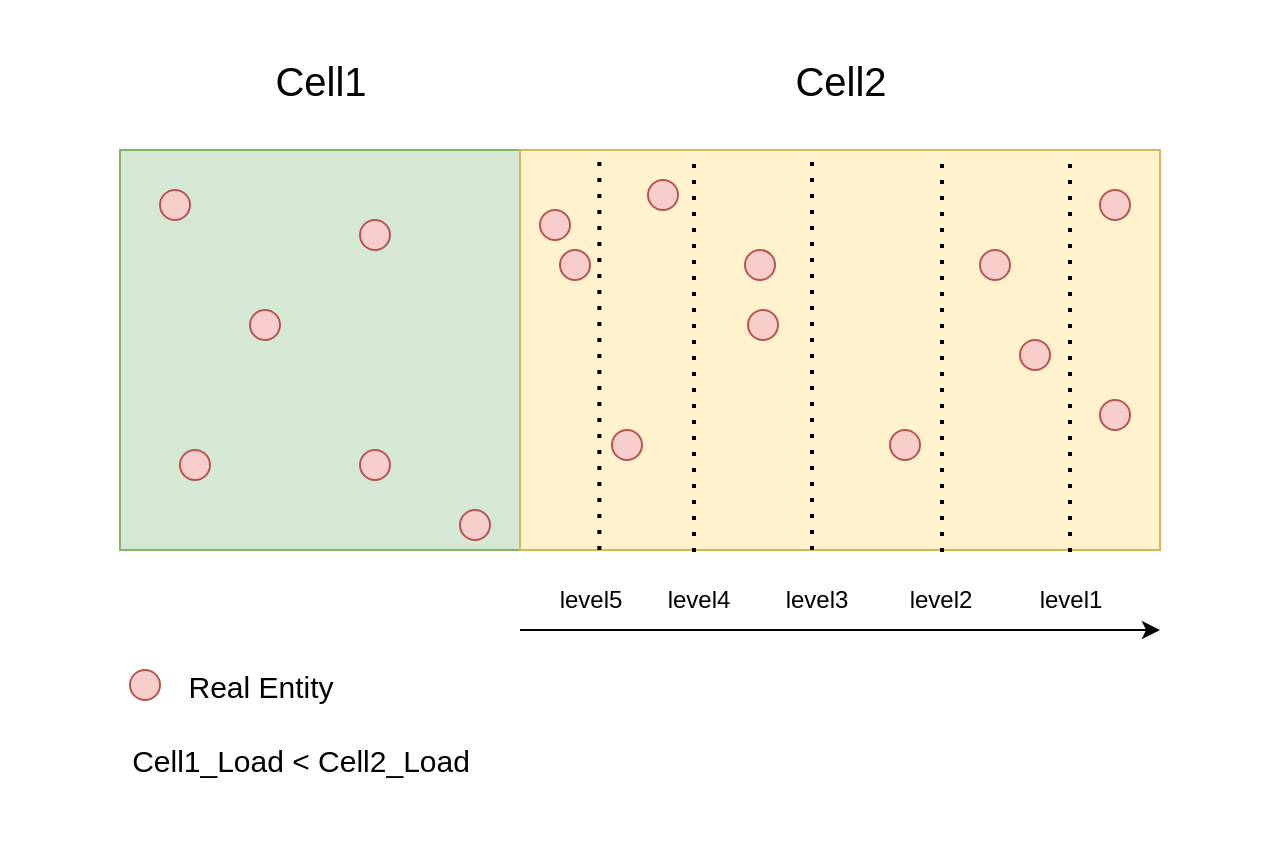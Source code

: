 <mxfile version="24.6.2" type="github">
  <diagram name="第 1 页" id="FwQGh0M6uO-ZrZ7qa3tF">
    <mxGraphModel dx="1213" dy="746" grid="1" gridSize="10" guides="1" tooltips="1" connect="1" arrows="1" fold="1" page="1" pageScale="1" pageWidth="827" pageHeight="1169" math="0" shadow="0">
      <root>
        <mxCell id="0" />
        <mxCell id="1" parent="0" />
        <mxCell id="5wqm_s9_9scMqihxWxxf-1" value="" style="rounded=0;whiteSpace=wrap;html=1;fillColor=#d5e8d4;strokeColor=#82b366;" vertex="1" parent="1">
          <mxGeometry x="160" y="280" width="200" height="200" as="geometry" />
        </mxCell>
        <mxCell id="5wqm_s9_9scMqihxWxxf-2" value="" style="rounded=0;whiteSpace=wrap;html=1;fillColor=#fff2cc;strokeColor=#d6b656;" vertex="1" parent="1">
          <mxGeometry x="360" y="280" width="320" height="200" as="geometry" />
        </mxCell>
        <mxCell id="5wqm_s9_9scMqihxWxxf-3" value="Cell1" style="text;html=1;align=center;verticalAlign=middle;resizable=0;points=[];autosize=1;strokeColor=none;fillColor=none;fontSize=20;" vertex="1" parent="1">
          <mxGeometry x="225" y="225" width="70" height="40" as="geometry" />
        </mxCell>
        <mxCell id="5wqm_s9_9scMqihxWxxf-4" value="Cell2" style="text;html=1;align=center;verticalAlign=middle;resizable=0;points=[];autosize=1;strokeColor=none;fillColor=none;fontSize=20;" vertex="1" parent="1">
          <mxGeometry x="485" y="225" width="70" height="40" as="geometry" />
        </mxCell>
        <mxCell id="5wqm_s9_9scMqihxWxxf-5" value="" style="endArrow=none;dashed=1;html=1;dashPattern=1 3;strokeWidth=2;rounded=0;entryX=0.124;entryY=0.002;entryDx=0;entryDy=0;entryPerimeter=0;exitX=0.124;exitY=1;exitDx=0;exitDy=0;exitPerimeter=0;" edge="1" parent="1" source="5wqm_s9_9scMqihxWxxf-2" target="5wqm_s9_9scMqihxWxxf-2">
          <mxGeometry width="50" height="50" relative="1" as="geometry">
            <mxPoint x="400" y="440" as="sourcePoint" />
            <mxPoint x="440" y="490" as="targetPoint" />
          </mxGeometry>
        </mxCell>
        <mxCell id="5wqm_s9_9scMqihxWxxf-6" value="" style="endArrow=none;dashed=1;html=1;dashPattern=1 3;strokeWidth=2;rounded=0;entryX=0.124;entryY=0.002;entryDx=0;entryDy=0;entryPerimeter=0;" edge="1" parent="1">
          <mxGeometry width="50" height="50" relative="1" as="geometry">
            <mxPoint x="447" y="481" as="sourcePoint" />
            <mxPoint x="447" y="281" as="targetPoint" />
          </mxGeometry>
        </mxCell>
        <mxCell id="5wqm_s9_9scMqihxWxxf-7" value="" style="endArrow=none;dashed=1;html=1;dashPattern=1 3;strokeWidth=2;rounded=0;entryX=0.124;entryY=0.002;entryDx=0;entryDy=0;entryPerimeter=0;" edge="1" parent="1">
          <mxGeometry width="50" height="50" relative="1" as="geometry">
            <mxPoint x="506" y="480" as="sourcePoint" />
            <mxPoint x="506" y="280" as="targetPoint" />
          </mxGeometry>
        </mxCell>
        <mxCell id="5wqm_s9_9scMqihxWxxf-8" value="" style="endArrow=none;dashed=1;html=1;dashPattern=1 3;strokeWidth=2;rounded=0;entryX=0.124;entryY=0.002;entryDx=0;entryDy=0;entryPerimeter=0;" edge="1" parent="1">
          <mxGeometry width="50" height="50" relative="1" as="geometry">
            <mxPoint x="571" y="481" as="sourcePoint" />
            <mxPoint x="571" y="281" as="targetPoint" />
          </mxGeometry>
        </mxCell>
        <mxCell id="5wqm_s9_9scMqihxWxxf-9" value="" style="endArrow=none;dashed=1;html=1;dashPattern=1 3;strokeWidth=2;rounded=0;entryX=0.124;entryY=0.002;entryDx=0;entryDy=0;entryPerimeter=0;" edge="1" parent="1">
          <mxGeometry width="50" height="50" relative="1" as="geometry">
            <mxPoint x="635" y="481" as="sourcePoint" />
            <mxPoint x="635" y="281" as="targetPoint" />
          </mxGeometry>
        </mxCell>
        <mxCell id="5wqm_s9_9scMqihxWxxf-10" value="level5" style="text;html=1;align=center;verticalAlign=middle;resizable=0;points=[];autosize=1;strokeColor=none;fillColor=none;" vertex="1" parent="1">
          <mxGeometry x="370" y="490" width="50" height="30" as="geometry" />
        </mxCell>
        <mxCell id="5wqm_s9_9scMqihxWxxf-11" value="level4" style="text;html=1;align=center;verticalAlign=middle;resizable=0;points=[];autosize=1;strokeColor=none;fillColor=none;" vertex="1" parent="1">
          <mxGeometry x="424" y="490" width="50" height="30" as="geometry" />
        </mxCell>
        <mxCell id="5wqm_s9_9scMqihxWxxf-12" value="" style="ellipse;whiteSpace=wrap;html=1;aspect=fixed;fillColor=#f8cecc;strokeColor=#b85450;" vertex="1" parent="1">
          <mxGeometry x="370" y="310" width="15" height="15" as="geometry" />
        </mxCell>
        <mxCell id="5wqm_s9_9scMqihxWxxf-13" value="" style="ellipse;whiteSpace=wrap;html=1;aspect=fixed;fillColor=#f8cecc;strokeColor=#b85450;" vertex="1" parent="1">
          <mxGeometry x="380" y="330" width="15" height="15" as="geometry" />
        </mxCell>
        <mxCell id="5wqm_s9_9scMqihxWxxf-15" value="" style="ellipse;whiteSpace=wrap;html=1;aspect=fixed;fillColor=#f8cecc;strokeColor=#b85450;" vertex="1" parent="1">
          <mxGeometry x="424" y="295" width="15" height="15" as="geometry" />
        </mxCell>
        <mxCell id="5wqm_s9_9scMqihxWxxf-16" value="" style="ellipse;whiteSpace=wrap;html=1;aspect=fixed;fillColor=#f8cecc;strokeColor=#b85450;" vertex="1" parent="1">
          <mxGeometry x="406" y="420" width="15" height="15" as="geometry" />
        </mxCell>
        <mxCell id="5wqm_s9_9scMqihxWxxf-17" value="" style="ellipse;whiteSpace=wrap;html=1;aspect=fixed;fillColor=#f8cecc;strokeColor=#b85450;" vertex="1" parent="1">
          <mxGeometry x="472.5" y="330" width="15" height="15" as="geometry" />
        </mxCell>
        <mxCell id="5wqm_s9_9scMqihxWxxf-18" value="" style="ellipse;whiteSpace=wrap;html=1;aspect=fixed;fillColor=#f8cecc;strokeColor=#b85450;" vertex="1" parent="1">
          <mxGeometry x="474" y="360" width="15" height="15" as="geometry" />
        </mxCell>
        <mxCell id="5wqm_s9_9scMqihxWxxf-19" value="" style="ellipse;whiteSpace=wrap;html=1;aspect=fixed;fillColor=#f8cecc;strokeColor=#b85450;" vertex="1" parent="1">
          <mxGeometry x="180" y="300" width="15" height="15" as="geometry" />
        </mxCell>
        <mxCell id="5wqm_s9_9scMqihxWxxf-20" value="" style="ellipse;whiteSpace=wrap;html=1;aspect=fixed;fillColor=#f8cecc;strokeColor=#b85450;" vertex="1" parent="1">
          <mxGeometry x="225" y="360" width="15" height="15" as="geometry" />
        </mxCell>
        <mxCell id="5wqm_s9_9scMqihxWxxf-24" value="" style="ellipse;whiteSpace=wrap;html=1;aspect=fixed;fillColor=#f8cecc;strokeColor=#b85450;" vertex="1" parent="1">
          <mxGeometry x="280" y="315" width="15" height="15" as="geometry" />
        </mxCell>
        <mxCell id="5wqm_s9_9scMqihxWxxf-29" value="" style="ellipse;whiteSpace=wrap;html=1;aspect=fixed;fillColor=#f8cecc;strokeColor=#b85450;" vertex="1" parent="1">
          <mxGeometry x="330" y="460" width="15" height="15" as="geometry" />
        </mxCell>
        <mxCell id="5wqm_s9_9scMqihxWxxf-33" value="" style="ellipse;whiteSpace=wrap;html=1;aspect=fixed;fillColor=#f8cecc;strokeColor=#b85450;" vertex="1" parent="1">
          <mxGeometry x="280" y="430" width="15" height="15" as="geometry" />
        </mxCell>
        <mxCell id="5wqm_s9_9scMqihxWxxf-34" value="" style="ellipse;whiteSpace=wrap;html=1;aspect=fixed;fillColor=#f8cecc;strokeColor=#b85450;" vertex="1" parent="1">
          <mxGeometry x="190" y="430" width="15" height="15" as="geometry" />
        </mxCell>
        <mxCell id="5wqm_s9_9scMqihxWxxf-35" value="" style="ellipse;whiteSpace=wrap;html=1;aspect=fixed;fillColor=#f8cecc;strokeColor=#b85450;" vertex="1" parent="1">
          <mxGeometry x="545" y="420" width="15" height="15" as="geometry" />
        </mxCell>
        <mxCell id="5wqm_s9_9scMqihxWxxf-36" value="" style="ellipse;whiteSpace=wrap;html=1;aspect=fixed;fillColor=#f8cecc;strokeColor=#b85450;" vertex="1" parent="1">
          <mxGeometry x="590" y="330" width="15" height="15" as="geometry" />
        </mxCell>
        <mxCell id="5wqm_s9_9scMqihxWxxf-37" value="" style="ellipse;whiteSpace=wrap;html=1;aspect=fixed;fillColor=#f8cecc;strokeColor=#b85450;" vertex="1" parent="1">
          <mxGeometry x="610" y="375" width="15" height="15" as="geometry" />
        </mxCell>
        <mxCell id="5wqm_s9_9scMqihxWxxf-38" value="" style="ellipse;whiteSpace=wrap;html=1;aspect=fixed;fillColor=#f8cecc;strokeColor=#b85450;" vertex="1" parent="1">
          <mxGeometry x="650" y="300" width="15" height="15" as="geometry" />
        </mxCell>
        <mxCell id="5wqm_s9_9scMqihxWxxf-39" value="" style="ellipse;whiteSpace=wrap;html=1;aspect=fixed;fillColor=#f8cecc;strokeColor=#b85450;" vertex="1" parent="1">
          <mxGeometry x="650" y="405" width="15" height="15" as="geometry" />
        </mxCell>
        <mxCell id="5wqm_s9_9scMqihxWxxf-41" value="level3" style="text;html=1;align=center;verticalAlign=middle;resizable=0;points=[];autosize=1;strokeColor=none;fillColor=none;" vertex="1" parent="1">
          <mxGeometry x="482.5" y="490" width="50" height="30" as="geometry" />
        </mxCell>
        <mxCell id="5wqm_s9_9scMqihxWxxf-42" value="level2" style="text;html=1;align=center;verticalAlign=middle;resizable=0;points=[];autosize=1;strokeColor=none;fillColor=none;" vertex="1" parent="1">
          <mxGeometry x="545" y="490" width="50" height="30" as="geometry" />
        </mxCell>
        <mxCell id="5wqm_s9_9scMqihxWxxf-43" value="level1" style="text;html=1;align=center;verticalAlign=middle;resizable=0;points=[];autosize=1;strokeColor=none;fillColor=none;" vertex="1" parent="1">
          <mxGeometry x="610" y="490" width="50" height="30" as="geometry" />
        </mxCell>
        <mxCell id="5wqm_s9_9scMqihxWxxf-44" value="" style="ellipse;whiteSpace=wrap;html=1;aspect=fixed;fillColor=#f8cecc;strokeColor=#b85450;" vertex="1" parent="1">
          <mxGeometry x="165" y="540" width="15" height="15" as="geometry" />
        </mxCell>
        <mxCell id="5wqm_s9_9scMqihxWxxf-47" value="Real Entity" style="text;html=1;align=center;verticalAlign=middle;resizable=0;points=[];autosize=1;strokeColor=none;fillColor=none;fontSize=15;" vertex="1" parent="1">
          <mxGeometry x="180" y="532.5" width="100" height="30" as="geometry" />
        </mxCell>
        <mxCell id="5wqm_s9_9scMqihxWxxf-48" value="Cell1_Load &amp;lt; Cell2_Load" style="text;html=1;align=center;verticalAlign=middle;resizable=0;points=[];autosize=1;strokeColor=none;fillColor=none;fontSize=15;" vertex="1" parent="1">
          <mxGeometry x="155" y="570" width="190" height="30" as="geometry" />
        </mxCell>
        <mxCell id="5wqm_s9_9scMqihxWxxf-49" value="" style="endArrow=classic;html=1;rounded=0;" edge="1" parent="1">
          <mxGeometry width="50" height="50" relative="1" as="geometry">
            <mxPoint x="360" y="520" as="sourcePoint" />
            <mxPoint x="680" y="520" as="targetPoint" />
          </mxGeometry>
        </mxCell>
        <mxCell id="5wqm_s9_9scMqihxWxxf-50" value="" style="rounded=0;whiteSpace=wrap;html=1;fillColor=none;strokeColor=none;" vertex="1" parent="1">
          <mxGeometry x="100" y="205" width="630" height="425" as="geometry" />
        </mxCell>
      </root>
    </mxGraphModel>
  </diagram>
</mxfile>
